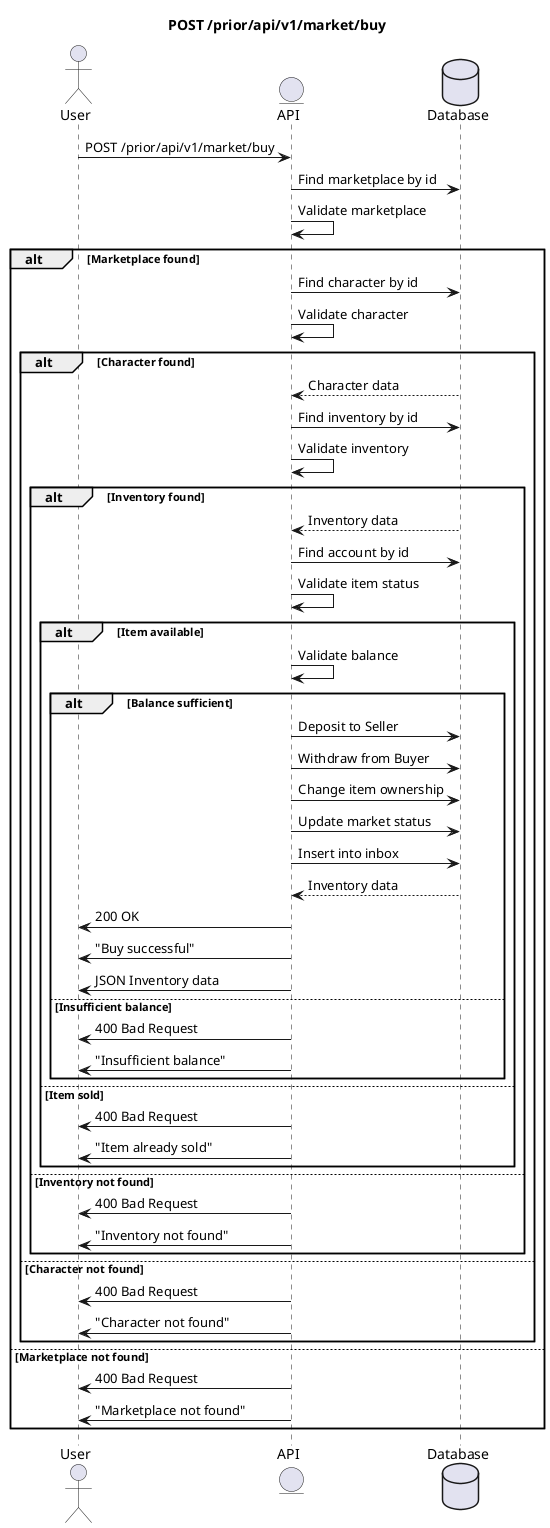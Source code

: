 @startuml
'https://plantuml.com/sequence-diagram

title POST /prior/api/v1/market/buy

actor User as u
entity API as a
database Database as d

u->a: POST /prior/api/v1/market/buy
a->d : Find marketplace by id
a->a : Validate marketplace

alt Marketplace found
    a->d: Find character by id
    a->a : Validate character

    alt Character found
        d-->a: Character data
        a->d: Find inventory by id
        a->a : Validate inventory

        alt Inventory found
            d-->a : Inventory data
            a->d : Find account by id
            a->a : Validate item status

            alt Item available
                a->a : Validate balance

                alt Balance sufficient
                    a->d : Deposit to Seller
                    a->d : Withdraw from Buyer
                    a->d : Change item ownership
                    a->d : Update market status
                    a->d : Insert into inbox
                    d-->a : Inventory data
                    a->u: 200 OK
                    a->u: "Buy successful"
                    a->u : JSON Inventory data
                else Insufficient balance
                    a->u: 400 Bad Request
                    a->u: "Insufficient balance"
                end

            else Item sold
                a->u: 400 Bad Request
                a->u: "Item already sold"
            end

        else Inventory not found
            a->u: 400 Bad Request
            a->u: "Inventory not found"
        end

    else Character not found
        a->u: 400 Bad Request
        a->u: "Character not found"
    end

else Marketplace not found
    a->u: 400 Bad Request
    a->u: "Marketplace not found"
end
@enduml
